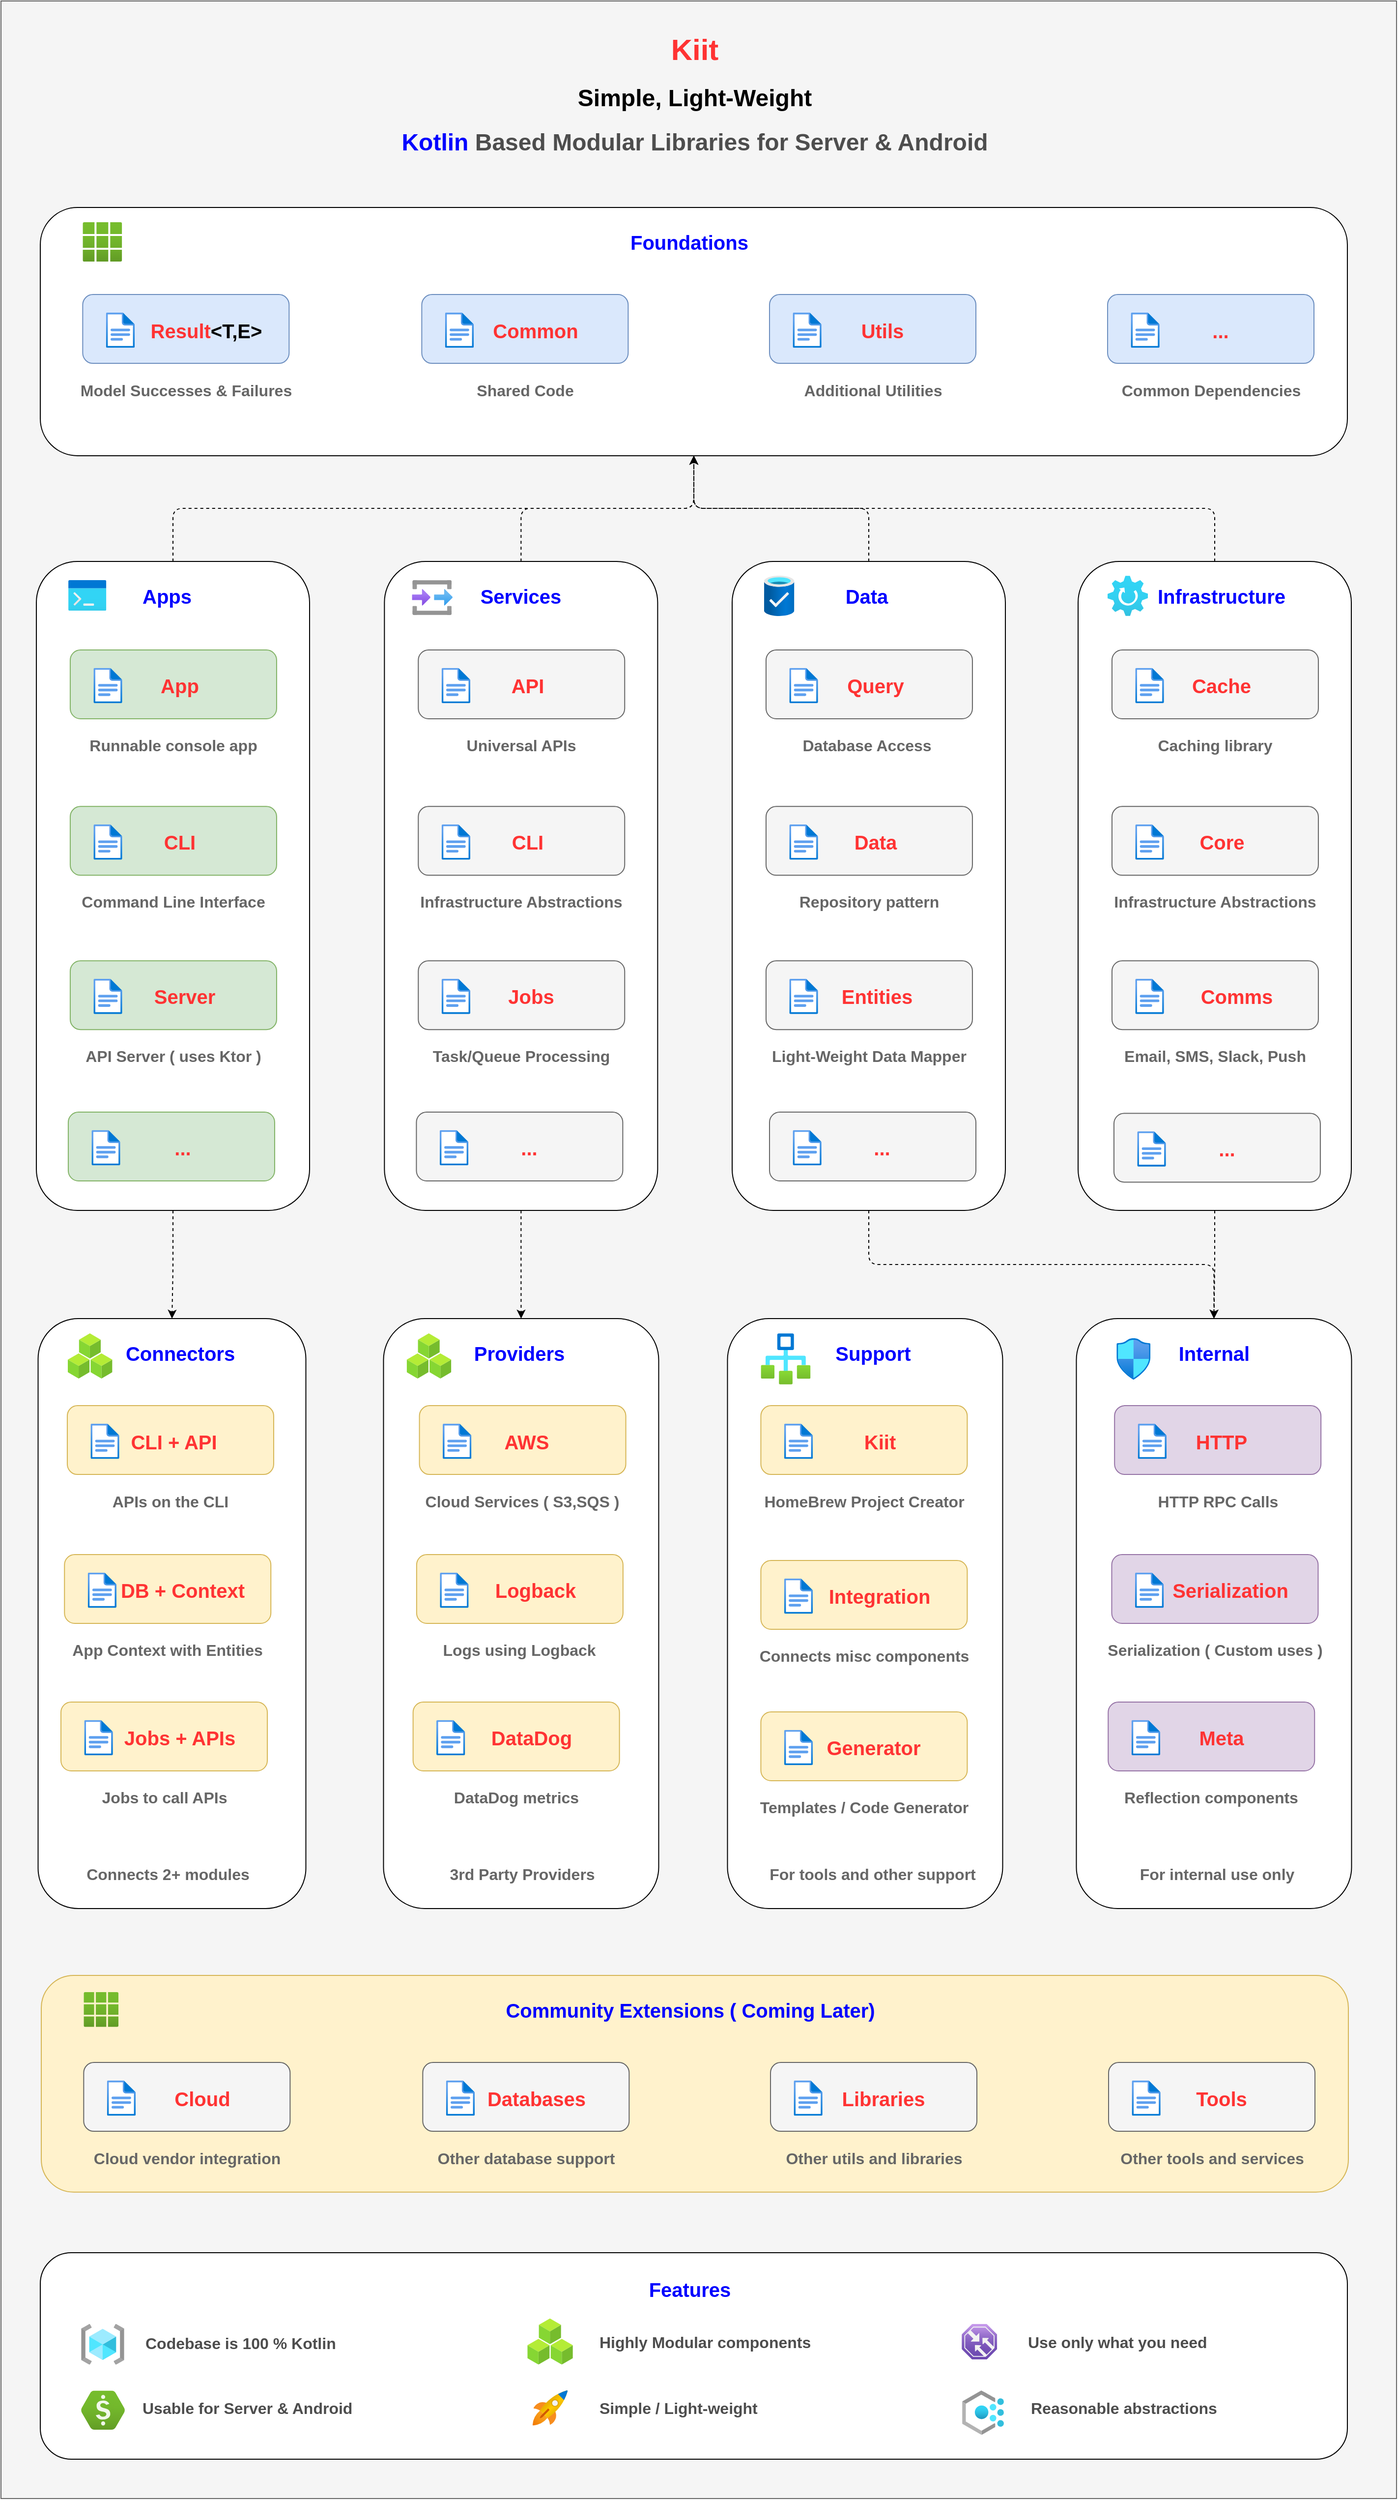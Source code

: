 <mxfile version="16.4.5" type="device"><diagram id="WI9T0HZ2pTsCkuznbFz-" name="Page-1"><mxGraphModel dx="2156" dy="1285" grid="1" gridSize="10" guides="1" tooltips="1" connect="1" arrows="1" fold="1" page="1" pageScale="1" pageWidth="583" pageHeight="413" math="0" shadow="0"><root><mxCell id="0"/><mxCell id="1" parent="0"/><mxCell id="dkpI0AUmnZosLw2rEWEU-10" value="" style="rounded=0;whiteSpace=wrap;html=1;fillColor=#f5f5f5;strokeColor=#666666;fontColor=#333333;" parent="1" vertex="1"><mxGeometry x="20" y="20" width="1420" height="2540" as="geometry"/></mxCell><mxCell id="HlOIRCmBT_TTQaV18blw-192" value="" style="rounded=1;whiteSpace=wrap;html=1;glass=0;strokeWidth=1;fontSize=14;align=left;" parent="1" vertex="1"><mxGeometry x="60" y="230" width="1330" height="252.46" as="geometry"/></mxCell><mxCell id="HlOIRCmBT_TTQaV18blw-216" value="" style="rounded=1;whiteSpace=wrap;html=1;glass=0;strokeColor=#6c8ebf;strokeWidth=1;fillColor=#dae8fc;fontSize=14;align=right;" parent="1" vertex="1"><mxGeometry x="103.17" y="318.56" width="210" height="70" as="geometry"/></mxCell><mxCell id="dkpI0AUmnZosLw2rEWEU-12" value="&lt;font&gt;&lt;span style=&quot;font-size: 14px&quot;&gt;&lt;font color=&quot;#ff3333&quot; style=&quot;font-weight: bold ; font-size: 30px&quot;&gt;Kiit&lt;/font&gt;&lt;font color=&quot;#3333ff&quot; style=&quot;font-weight: bold ; font-size: 14px&quot;&gt;&lt;br&gt;&lt;br&gt;&lt;/font&gt;&lt;font style=&quot;font-weight: bold ; font-size: 24px&quot;&gt;Simple, Light-Weight&lt;br&gt;&lt;/font&gt;&lt;br&gt;&lt;font style=&quot;font-size: 24px&quot;&gt;&lt;b&gt;&lt;font color=&quot;#0000ff&quot;&gt;Kotlin&lt;/font&gt;&lt;font color=&quot;#4d4d4d&quot;&gt; Based Modular&lt;/font&gt;&lt;font color=&quot;#4d4d4d&quot;&gt;&amp;nbsp;Libraries for Server &amp;amp; Android&lt;/font&gt;&lt;/b&gt;&lt;/font&gt;&lt;br&gt;&lt;/span&gt;&lt;/font&gt;" style="text;html=1;strokeColor=none;fillColor=none;align=center;verticalAlign=middle;whiteSpace=wrap;rounded=0;" parent="1" vertex="1"><mxGeometry x="82" y="50" width="1288" height="130" as="geometry"/></mxCell><mxCell id="HlOIRCmBT_TTQaV18blw-208" value="&lt;font&gt;&lt;b&gt;&lt;span style=&quot;font-size: 20px&quot;&gt;Foundations&lt;/span&gt;&lt;br&gt;&lt;/b&gt;&lt;/font&gt;" style="text;html=1;strokeColor=none;fillColor=none;align=center;verticalAlign=middle;whiteSpace=wrap;rounded=0;fontColor=#0000FF;" parent="1" vertex="1"><mxGeometry x="91.16" y="250" width="1258.84" height="30" as="geometry"/></mxCell><mxCell id="uuMANsUaI2Tj1Zlfy81S-68" value="" style="aspect=fixed;html=1;points=[];align=center;image;fontSize=12;image=img/lib/azure2/general/File.svg;" parent="1" vertex="1"><mxGeometry x="126.86" y="336.79" width="29.22" height="36" as="geometry"/></mxCell><mxCell id="uuMANsUaI2Tj1Zlfy81S-69" value="" style="rounded=1;whiteSpace=wrap;html=1;glass=0;strokeWidth=1;fontSize=14;align=left;" parent="1" vertex="1"><mxGeometry x="60" y="2310" width="1330" height="210" as="geometry"/></mxCell><mxCell id="uuMANsUaI2Tj1Zlfy81S-70" value="&lt;div&gt;&lt;b&gt;&lt;span style=&quot;font-size: 20px&quot;&gt;Features&lt;/span&gt;&lt;/b&gt;&lt;/div&gt;" style="text;html=1;strokeColor=none;fillColor=none;align=center;verticalAlign=middle;whiteSpace=wrap;rounded=0;fontColor=#0000FF;" parent="1" vertex="1"><mxGeometry x="95.58" y="2332.1" width="1250" height="30" as="geometry"/></mxCell><mxCell id="uuMANsUaI2Tj1Zlfy81S-71" value="&lt;font style=&quot;font-size: 16px&quot;&gt;&lt;b&gt;Codebase is 100 % Kotlin&lt;/b&gt;&lt;/font&gt;" style="text;html=1;strokeColor=none;fillColor=none;align=left;verticalAlign=middle;whiteSpace=wrap;rounded=0;fontColor=#4D4D4D;" parent="1" vertex="1"><mxGeometry x="165.01" y="2391.51" width="200.74" height="20" as="geometry"/></mxCell><mxCell id="uuMANsUaI2Tj1Zlfy81S-72" value="&lt;span style=&quot;font-size: 16px&quot;&gt;&lt;b&gt;Highly Modular components&lt;/b&gt;&lt;/span&gt;" style="text;html=1;strokeColor=none;fillColor=none;align=left;verticalAlign=middle;whiteSpace=wrap;rounded=0;fontColor=#4D4D4D;" parent="1" vertex="1"><mxGeometry x="626.67" y="2390.55" width="229.38" height="20" as="geometry"/></mxCell><mxCell id="uuMANsUaI2Tj1Zlfy81S-75" value="&lt;span style=&quot;font-size: 16px&quot;&gt;&lt;b&gt;Usable for Server &amp;amp; Android&amp;nbsp;&lt;/b&gt;&lt;/span&gt;" style="text;html=1;strokeColor=none;fillColor=none;align=left;verticalAlign=middle;whiteSpace=wrap;rounded=0;fontColor=#4D4D4D;" parent="1" vertex="1"><mxGeometry x="162.46" y="2458.43" width="243.29" height="20" as="geometry"/></mxCell><mxCell id="uuMANsUaI2Tj1Zlfy81S-76" value="" style="aspect=fixed;html=1;points=[];align=center;image;fontSize=12;image=img/lib/azure2/general/Quickstart_Center.svg;fillColor=#1A1A1A;" parent="1" vertex="1"><mxGeometry x="560.93" y="2450.02" width="35.67" height="35.67" as="geometry"/></mxCell><mxCell id="uuMANsUaI2Tj1Zlfy81S-78" value="&lt;span style=&quot;font-size: 16px&quot;&gt;&lt;b&gt;Simple / Light-weight&lt;/b&gt;&lt;/span&gt;" style="text;html=1;strokeColor=none;fillColor=none;align=left;verticalAlign=middle;whiteSpace=wrap;rounded=0;fontColor=#4D4D4D;" parent="1" vertex="1"><mxGeometry x="626.67" y="2458.43" width="229.38" height="20" as="geometry"/></mxCell><mxCell id="uuMANsUaI2Tj1Zlfy81S-84" value="" style="aspect=fixed;html=1;points=[];align=center;image;fontSize=12;image=img/lib/azure2/general/Resource_Groups.svg;" parent="1" vertex="1"><mxGeometry x="101.58" y="2382.55" width="43.83" height="41.25" as="geometry"/></mxCell><mxCell id="uuMANsUaI2Tj1Zlfy81S-91" value="&lt;span style=&quot;font-size: 16px&quot;&gt;&lt;b&gt;Model Successes &amp;amp; Failures&lt;/b&gt;&lt;/span&gt;" style="text;html=1;strokeColor=none;fillColor=none;align=center;verticalAlign=middle;whiteSpace=wrap;rounded=0;fontColor=#666666;" parent="1" vertex="1"><mxGeometry x="96.7" y="400.77" width="222.94" height="30" as="geometry"/></mxCell><mxCell id="3ByBoogsvYRsIwhcRWia-1" value="&lt;font size=&quot;1&quot;&gt;&lt;b style=&quot;font-size: 20px&quot;&gt;&lt;font color=&quot;#ff3333&quot;&gt;Result&lt;/font&gt;&amp;lt;T,E&amp;gt;&lt;/b&gt;&lt;/font&gt;" style="text;html=1;strokeColor=none;fillColor=none;align=center;verticalAlign=middle;whiteSpace=wrap;rounded=0;" parent="1" vertex="1"><mxGeometry x="158.63" y="339.79" width="140" height="30" as="geometry"/></mxCell><mxCell id="3ByBoogsvYRsIwhcRWia-3" value="" style="rounded=1;whiteSpace=wrap;html=1;glass=0;strokeColor=#6c8ebf;strokeWidth=1;fillColor=#dae8fc;fontSize=14;align=right;" parent="1" vertex="1"><mxGeometry x="448.17" y="318.56" width="210" height="70" as="geometry"/></mxCell><mxCell id="3ByBoogsvYRsIwhcRWia-4" value="" style="aspect=fixed;html=1;points=[];align=center;image;fontSize=12;image=img/lib/azure2/general/File.svg;" parent="1" vertex="1"><mxGeometry x="471.86" y="336.79" width="29.22" height="36" as="geometry"/></mxCell><mxCell id="3ByBoogsvYRsIwhcRWia-5" value="&lt;span style=&quot;font-size: 16px&quot;&gt;&lt;b&gt;Shared Code&lt;/b&gt;&lt;/span&gt;" style="text;html=1;strokeColor=none;fillColor=none;align=center;verticalAlign=middle;whiteSpace=wrap;rounded=0;fontColor=#666666;" parent="1" vertex="1"><mxGeometry x="441.7" y="400.77" width="222.94" height="30" as="geometry"/></mxCell><mxCell id="3ByBoogsvYRsIwhcRWia-6" value="&lt;font size=&quot;1&quot;&gt;&lt;b style=&quot;font-size: 20px&quot;&gt;&lt;font color=&quot;#ff3333&quot;&gt;Common&lt;/font&gt;&lt;/b&gt;&lt;/font&gt;" style="text;html=1;strokeColor=none;fillColor=none;align=center;verticalAlign=middle;whiteSpace=wrap;rounded=0;" parent="1" vertex="1"><mxGeometry x="493.76" y="339.79" width="140" height="30" as="geometry"/></mxCell><mxCell id="3ByBoogsvYRsIwhcRWia-7" value="" style="rounded=1;whiteSpace=wrap;html=1;glass=0;strokeColor=#6c8ebf;strokeWidth=1;fillColor=#dae8fc;fontSize=14;align=right;" parent="1" vertex="1"><mxGeometry x="1146" y="318.56" width="210" height="70" as="geometry"/></mxCell><mxCell id="3ByBoogsvYRsIwhcRWia-8" value="" style="aspect=fixed;html=1;points=[];align=center;image;fontSize=12;image=img/lib/azure2/general/File.svg;" parent="1" vertex="1"><mxGeometry x="1169.69" y="336.79" width="29.22" height="36" as="geometry"/></mxCell><mxCell id="3ByBoogsvYRsIwhcRWia-9" value="&lt;b style=&quot;font-size: 16px&quot;&gt;Common Dependencies&lt;/b&gt;" style="text;html=1;strokeColor=none;fillColor=none;align=center;verticalAlign=middle;whiteSpace=wrap;rounded=0;fontColor=#666666;" parent="1" vertex="1"><mxGeometry x="1139.53" y="400.77" width="222.94" height="30" as="geometry"/></mxCell><mxCell id="3ByBoogsvYRsIwhcRWia-10" value="&lt;font color=&quot;#ff3333&quot;&gt;&lt;span style=&quot;font-size: 20px&quot;&gt;&lt;b&gt;...&lt;/b&gt;&lt;/span&gt;&lt;/font&gt;" style="text;html=1;strokeColor=none;fillColor=none;align=center;verticalAlign=middle;whiteSpace=wrap;rounded=0;" parent="1" vertex="1"><mxGeometry x="1191.86" y="339.79" width="138.28" height="30" as="geometry"/></mxCell><mxCell id="3ByBoogsvYRsIwhcRWia-12" value="" style="rounded=1;whiteSpace=wrap;html=1;glass=0;strokeWidth=1;fontSize=14;align=left;" parent="1" vertex="1"><mxGeometry x="56" y="590" width="278" height="660" as="geometry"/></mxCell><mxCell id="3ByBoogsvYRsIwhcRWia-13" value="" style="rounded=1;whiteSpace=wrap;html=1;glass=0;strokeColor=#82b366;strokeWidth=1;fillColor=#d5e8d4;fontSize=14;align=right;" parent="1" vertex="1"><mxGeometry x="90.47" y="680" width="210" height="70" as="geometry"/></mxCell><mxCell id="3ByBoogsvYRsIwhcRWia-14" value="&lt;font&gt;&lt;b&gt;&lt;span style=&quot;font-size: 20px&quot;&gt;Apps&lt;/span&gt;&lt;br&gt;&lt;/b&gt;&lt;/font&gt;" style="text;html=1;strokeColor=none;fillColor=none;align=center;verticalAlign=middle;whiteSpace=wrap;rounded=0;fontColor=#0000FF;" parent="1" vertex="1"><mxGeometry x="84" y="610" width="210" height="30" as="geometry"/></mxCell><mxCell id="3ByBoogsvYRsIwhcRWia-15" value="" style="aspect=fixed;html=1;points=[];align=center;image;fontSize=12;image=img/lib/azure2/general/File.svg;" parent="1" vertex="1"><mxGeometry x="114.16" y="698.23" width="29.22" height="36" as="geometry"/></mxCell><mxCell id="3ByBoogsvYRsIwhcRWia-16" value="&lt;span style=&quot;font-size: 16px&quot;&gt;&lt;b&gt;Runnable console app&lt;/b&gt;&lt;/span&gt;" style="text;html=1;strokeColor=none;fillColor=none;align=center;verticalAlign=middle;whiteSpace=wrap;rounded=0;fontColor=#666666;" parent="1" vertex="1"><mxGeometry x="84" y="762.21" width="222.94" height="30" as="geometry"/></mxCell><mxCell id="3ByBoogsvYRsIwhcRWia-17" value="&lt;font color=&quot;#ff3333&quot;&gt;&lt;span style=&quot;font-size: 20px&quot;&gt;&lt;b&gt;App&lt;/b&gt;&lt;/span&gt;&lt;/font&gt;" style="text;html=1;strokeColor=none;fillColor=none;align=center;verticalAlign=middle;whiteSpace=wrap;rounded=0;" parent="1" vertex="1"><mxGeometry x="157.31" y="701.23" width="90" height="30" as="geometry"/></mxCell><mxCell id="3ByBoogsvYRsIwhcRWia-18" value="" style="rounded=1;whiteSpace=wrap;html=1;glass=0;strokeColor=#82b366;strokeWidth=1;fillColor=#d5e8d4;fontSize=14;align=right;" parent="1" vertex="1"><mxGeometry x="90.47" y="839.14" width="210" height="70" as="geometry"/></mxCell><mxCell id="3ByBoogsvYRsIwhcRWia-19" value="" style="aspect=fixed;html=1;points=[];align=center;image;fontSize=12;image=img/lib/azure2/general/File.svg;" parent="1" vertex="1"><mxGeometry x="114.16" y="857.37" width="29.22" height="36" as="geometry"/></mxCell><mxCell id="3ByBoogsvYRsIwhcRWia-20" value="&lt;span style=&quot;font-size: 16px&quot;&gt;&lt;b&gt;Command Line Interface&lt;/b&gt;&lt;/span&gt;" style="text;html=1;strokeColor=none;fillColor=none;align=center;verticalAlign=middle;whiteSpace=wrap;rounded=0;fontColor=#666666;" parent="1" vertex="1"><mxGeometry x="84" y="921.35" width="222.94" height="30" as="geometry"/></mxCell><mxCell id="3ByBoogsvYRsIwhcRWia-21" value="&lt;font size=&quot;1&quot;&gt;&lt;b style=&quot;font-size: 20px&quot;&gt;&lt;font color=&quot;#ff3333&quot;&gt;CLI&lt;/font&gt;&lt;/b&gt;&lt;/font&gt;" style="text;html=1;strokeColor=none;fillColor=none;align=center;verticalAlign=middle;whiteSpace=wrap;rounded=0;" parent="1" vertex="1"><mxGeometry x="157.31" y="860.37" width="90" height="30" as="geometry"/></mxCell><mxCell id="3ByBoogsvYRsIwhcRWia-22" value="" style="rounded=1;whiteSpace=wrap;html=1;glass=0;strokeColor=#82b366;strokeWidth=1;fillColor=#d5e8d4;fontSize=14;align=right;" parent="1" vertex="1"><mxGeometry x="90.47" y="996.11" width="210" height="70" as="geometry"/></mxCell><mxCell id="3ByBoogsvYRsIwhcRWia-23" value="" style="aspect=fixed;html=1;points=[];align=center;image;fontSize=12;image=img/lib/azure2/general/File.svg;" parent="1" vertex="1"><mxGeometry x="114.16" y="1014.34" width="29.22" height="36" as="geometry"/></mxCell><mxCell id="3ByBoogsvYRsIwhcRWia-24" value="&lt;span style=&quot;font-size: 16px&quot;&gt;&lt;b&gt;API Server ( uses Ktor )&lt;/b&gt;&lt;/span&gt;" style="text;html=1;strokeColor=none;fillColor=none;align=center;verticalAlign=middle;whiteSpace=wrap;rounded=0;fontColor=#666666;" parent="1" vertex="1"><mxGeometry x="84.0" y="1078.32" width="222.94" height="30" as="geometry"/></mxCell><mxCell id="3ByBoogsvYRsIwhcRWia-25" value="&lt;font color=&quot;#ff3333&quot;&gt;&lt;span style=&quot;font-size: 20px&quot;&gt;&lt;b&gt;Server&lt;/b&gt;&lt;/span&gt;&lt;/font&gt;" style="text;html=1;strokeColor=none;fillColor=none;align=center;verticalAlign=middle;whiteSpace=wrap;rounded=0;" parent="1" vertex="1"><mxGeometry x="157.31" y="1017.34" width="100" height="30" as="geometry"/></mxCell><mxCell id="3ByBoogsvYRsIwhcRWia-26" value="" style="rounded=1;whiteSpace=wrap;html=1;glass=0;strokeWidth=1;fontSize=14;align=left;" parent="1" vertex="1"><mxGeometry x="410.17" y="590" width="278" height="660" as="geometry"/></mxCell><mxCell id="3ByBoogsvYRsIwhcRWia-27" value="" style="rounded=1;whiteSpace=wrap;html=1;glass=0;strokeColor=#666666;strokeWidth=1;fillColor=#f5f5f5;fontSize=14;fontColor=#333333;align=right;" parent="1" vertex="1"><mxGeometry x="444.64" y="680" width="210" height="70" as="geometry"/></mxCell><mxCell id="3ByBoogsvYRsIwhcRWia-28" value="&lt;font&gt;&lt;b&gt;&lt;span style=&quot;font-size: 20px&quot;&gt;Services&lt;/span&gt;&lt;br&gt;&lt;/b&gt;&lt;/font&gt;" style="text;html=1;strokeColor=none;fillColor=none;align=center;verticalAlign=middle;whiteSpace=wrap;rounded=0;fontColor=#0000FF;" parent="1" vertex="1"><mxGeometry x="450" y="610" width="198.17" height="30" as="geometry"/></mxCell><mxCell id="3ByBoogsvYRsIwhcRWia-29" value="" style="aspect=fixed;html=1;points=[];align=center;image;fontSize=12;image=img/lib/azure2/general/File.svg;" parent="1" vertex="1"><mxGeometry x="468.33" y="698.23" width="29.22" height="36" as="geometry"/></mxCell><mxCell id="3ByBoogsvYRsIwhcRWia-30" value="&lt;span style=&quot;font-size: 16px&quot;&gt;&lt;b&gt;Universal APIs&lt;/b&gt;&lt;/span&gt;" style="text;html=1;strokeColor=none;fillColor=none;align=center;verticalAlign=middle;whiteSpace=wrap;rounded=0;fontColor=#666666;" parent="1" vertex="1"><mxGeometry x="438.17" y="762.21" width="222.94" height="30" as="geometry"/></mxCell><mxCell id="3ByBoogsvYRsIwhcRWia-31" value="&lt;font color=&quot;#ff3333&quot;&gt;&lt;span style=&quot;font-size: 20px&quot;&gt;&lt;b&gt;API&lt;/b&gt;&lt;/span&gt;&lt;/font&gt;" style="text;html=1;strokeColor=none;fillColor=none;align=center;verticalAlign=middle;whiteSpace=wrap;rounded=0;" parent="1" vertex="1"><mxGeometry x="511.48" y="701.23" width="90" height="30" as="geometry"/></mxCell><mxCell id="3ByBoogsvYRsIwhcRWia-32" value="" style="rounded=1;whiteSpace=wrap;html=1;glass=0;strokeColor=#666666;strokeWidth=1;fillColor=#f5f5f5;fontSize=14;fontColor=#333333;align=right;" parent="1" vertex="1"><mxGeometry x="444.64" y="839.14" width="210" height="70" as="geometry"/></mxCell><mxCell id="3ByBoogsvYRsIwhcRWia-33" value="" style="aspect=fixed;html=1;points=[];align=center;image;fontSize=12;image=img/lib/azure2/general/File.svg;" parent="1" vertex="1"><mxGeometry x="468.33" y="857.37" width="29.22" height="36" as="geometry"/></mxCell><mxCell id="3ByBoogsvYRsIwhcRWia-34" value="&lt;span style=&quot;font-size: 16px&quot;&gt;&lt;b&gt;Infrastructure Abstractions&lt;/b&gt;&lt;/span&gt;" style="text;html=1;strokeColor=none;fillColor=none;align=center;verticalAlign=middle;whiteSpace=wrap;rounded=0;fontColor=#666666;" parent="1" vertex="1"><mxGeometry x="438.17" y="921.35" width="222.94" height="30" as="geometry"/></mxCell><mxCell id="3ByBoogsvYRsIwhcRWia-35" value="&lt;font size=&quot;1&quot;&gt;&lt;b style=&quot;font-size: 20px&quot;&gt;&lt;font color=&quot;#ff3333&quot;&gt;CLI&lt;/font&gt;&lt;/b&gt;&lt;/font&gt;" style="text;html=1;strokeColor=none;fillColor=none;align=center;verticalAlign=middle;whiteSpace=wrap;rounded=0;" parent="1" vertex="1"><mxGeometry x="511.48" y="860.37" width="90" height="30" as="geometry"/></mxCell><mxCell id="3ByBoogsvYRsIwhcRWia-36" value="" style="rounded=1;whiteSpace=wrap;html=1;glass=0;strokeColor=#666666;strokeWidth=1;fillColor=#f5f5f5;fontSize=14;fontColor=#333333;align=right;" parent="1" vertex="1"><mxGeometry x="444.64" y="996.11" width="210" height="70" as="geometry"/></mxCell><mxCell id="3ByBoogsvYRsIwhcRWia-37" value="" style="aspect=fixed;html=1;points=[];align=center;image;fontSize=12;image=img/lib/azure2/general/File.svg;" parent="1" vertex="1"><mxGeometry x="468.33" y="1014.34" width="29.22" height="36" as="geometry"/></mxCell><mxCell id="3ByBoogsvYRsIwhcRWia-38" value="&lt;span style=&quot;font-size: 16px&quot;&gt;&lt;b&gt;Task/Queue Processing&lt;/b&gt;&lt;/span&gt;" style="text;html=1;strokeColor=none;fillColor=none;align=center;verticalAlign=middle;whiteSpace=wrap;rounded=0;fontColor=#666666;" parent="1" vertex="1"><mxGeometry x="438.17" y="1078.32" width="222.94" height="30" as="geometry"/></mxCell><mxCell id="3ByBoogsvYRsIwhcRWia-39" value="&lt;font color=&quot;#ff3333&quot;&gt;&lt;span style=&quot;font-size: 20px&quot;&gt;&lt;b&gt;Jobs&lt;/b&gt;&lt;/span&gt;&lt;/font&gt;" style="text;html=1;strokeColor=none;fillColor=none;align=center;verticalAlign=middle;whiteSpace=wrap;rounded=0;" parent="1" vertex="1"><mxGeometry x="508" y="1017.34" width="103.48" height="30" as="geometry"/></mxCell><mxCell id="3ByBoogsvYRsIwhcRWia-40" value="" style="rounded=1;whiteSpace=wrap;html=1;glass=0;strokeWidth=1;fontSize=14;align=left;" parent="1" vertex="1"><mxGeometry x="764" y="590" width="278" height="660" as="geometry"/></mxCell><mxCell id="3ByBoogsvYRsIwhcRWia-41" value="" style="rounded=1;whiteSpace=wrap;html=1;glass=0;strokeColor=#666666;strokeWidth=1;fillColor=#f5f5f5;fontSize=14;fontColor=#333333;align=right;" parent="1" vertex="1"><mxGeometry x="798.47" y="680" width="210" height="70" as="geometry"/></mxCell><mxCell id="3ByBoogsvYRsIwhcRWia-42" value="&lt;font&gt;&lt;b&gt;&lt;span style=&quot;font-size: 20px&quot;&gt;Data&lt;/span&gt;&lt;br&gt;&lt;/b&gt;&lt;/font&gt;" style="text;html=1;strokeColor=none;fillColor=none;align=center;verticalAlign=middle;whiteSpace=wrap;rounded=0;fontColor=#0000FF;" parent="1" vertex="1"><mxGeometry x="800" y="610" width="202" height="30" as="geometry"/></mxCell><mxCell id="3ByBoogsvYRsIwhcRWia-43" value="" style="aspect=fixed;html=1;points=[];align=center;image;fontSize=12;image=img/lib/azure2/general/File.svg;" parent="1" vertex="1"><mxGeometry x="822.16" y="698.23" width="29.22" height="36" as="geometry"/></mxCell><mxCell id="3ByBoogsvYRsIwhcRWia-44" value="&lt;span style=&quot;font-size: 16px&quot;&gt;&lt;b&gt;Database Access&amp;nbsp;&lt;/b&gt;&lt;/span&gt;" style="text;html=1;strokeColor=none;fillColor=none;align=center;verticalAlign=middle;whiteSpace=wrap;rounded=0;fontColor=#666666;" parent="1" vertex="1"><mxGeometry x="792" y="762.21" width="222.94" height="30" as="geometry"/></mxCell><mxCell id="3ByBoogsvYRsIwhcRWia-45" value="&lt;font color=&quot;#ff3333&quot;&gt;&lt;span style=&quot;font-size: 20px&quot;&gt;&lt;b&gt;Query&lt;/b&gt;&lt;/span&gt;&lt;/font&gt;" style="text;html=1;strokeColor=none;fillColor=none;align=center;verticalAlign=middle;whiteSpace=wrap;rounded=0;" parent="1" vertex="1"><mxGeometry x="865.31" y="701.23" width="90" height="30" as="geometry"/></mxCell><mxCell id="3ByBoogsvYRsIwhcRWia-46" value="" style="rounded=1;whiteSpace=wrap;html=1;glass=0;strokeColor=#666666;strokeWidth=1;fillColor=#f5f5f5;fontSize=14;fontColor=#333333;align=right;" parent="1" vertex="1"><mxGeometry x="798.47" y="839.14" width="210" height="70" as="geometry"/></mxCell><mxCell id="3ByBoogsvYRsIwhcRWia-47" value="" style="aspect=fixed;html=1;points=[];align=center;image;fontSize=12;image=img/lib/azure2/general/File.svg;" parent="1" vertex="1"><mxGeometry x="822.16" y="857.37" width="29.22" height="36" as="geometry"/></mxCell><mxCell id="3ByBoogsvYRsIwhcRWia-48" value="&lt;span style=&quot;font-size: 16px&quot;&gt;&lt;b&gt;Repository pattern&lt;/b&gt;&lt;/span&gt;" style="text;html=1;strokeColor=none;fillColor=none;align=center;verticalAlign=middle;whiteSpace=wrap;rounded=0;fontColor=#666666;" parent="1" vertex="1"><mxGeometry x="792" y="921.35" width="222.94" height="30" as="geometry"/></mxCell><mxCell id="3ByBoogsvYRsIwhcRWia-49" value="&lt;font size=&quot;1&quot;&gt;&lt;b style=&quot;font-size: 20px&quot;&gt;&lt;font color=&quot;#ff3333&quot;&gt;Data&lt;/font&gt;&lt;/b&gt;&lt;/font&gt;" style="text;html=1;strokeColor=none;fillColor=none;align=center;verticalAlign=middle;whiteSpace=wrap;rounded=0;" parent="1" vertex="1"><mxGeometry x="865.31" y="860.37" width="90" height="30" as="geometry"/></mxCell><mxCell id="3ByBoogsvYRsIwhcRWia-50" value="" style="rounded=1;whiteSpace=wrap;html=1;glass=0;strokeColor=#666666;strokeWidth=1;fillColor=#f5f5f5;fontSize=14;fontColor=#333333;align=right;" parent="1" vertex="1"><mxGeometry x="798.47" y="996.11" width="210" height="70" as="geometry"/></mxCell><mxCell id="3ByBoogsvYRsIwhcRWia-51" value="" style="aspect=fixed;html=1;points=[];align=center;image;fontSize=12;image=img/lib/azure2/general/File.svg;" parent="1" vertex="1"><mxGeometry x="822.16" y="1014.34" width="29.22" height="36" as="geometry"/></mxCell><mxCell id="3ByBoogsvYRsIwhcRWia-52" value="&lt;span style=&quot;font-size: 16px&quot;&gt;&lt;b&gt;Light-Weight Data Mapper&lt;/b&gt;&lt;/span&gt;" style="text;html=1;strokeColor=none;fillColor=none;align=center;verticalAlign=middle;whiteSpace=wrap;rounded=0;fontColor=#666666;" parent="1" vertex="1"><mxGeometry x="792" y="1078.32" width="222.94" height="30" as="geometry"/></mxCell><mxCell id="3ByBoogsvYRsIwhcRWia-53" value="&lt;font color=&quot;#ff3333&quot;&gt;&lt;span style=&quot;font-size: 20px&quot;&gt;&lt;b&gt;Entities&lt;/b&gt;&lt;/span&gt;&lt;/font&gt;" style="text;html=1;strokeColor=none;fillColor=none;align=center;verticalAlign=middle;whiteSpace=wrap;rounded=0;" parent="1" vertex="1"><mxGeometry x="858" y="1017.34" width="107.31" height="30" as="geometry"/></mxCell><mxCell id="3ByBoogsvYRsIwhcRWia-54" value="" style="rounded=1;whiteSpace=wrap;html=1;glass=0;strokeWidth=1;fontSize=14;align=left;" parent="1" vertex="1"><mxGeometry x="1116" y="590" width="278" height="660" as="geometry"/></mxCell><mxCell id="3ByBoogsvYRsIwhcRWia-55" value="" style="rounded=1;whiteSpace=wrap;html=1;glass=0;strokeColor=#666666;strokeWidth=1;fillColor=#f5f5f5;fontSize=14;align=right;fontColor=#333333;" parent="1" vertex="1"><mxGeometry x="1150.47" y="680" width="210" height="70" as="geometry"/></mxCell><mxCell id="3ByBoogsvYRsIwhcRWia-56" value="&lt;font&gt;&lt;b&gt;&lt;span style=&quot;font-size: 20px&quot;&gt;Infrastructure&lt;/span&gt;&lt;br&gt;&lt;/b&gt;&lt;/font&gt;" style="text;html=1;strokeColor=none;fillColor=none;align=center;verticalAlign=middle;whiteSpace=wrap;rounded=0;fontColor=#0000FF;" parent="1" vertex="1"><mxGeometry x="1170" y="610" width="184" height="30" as="geometry"/></mxCell><mxCell id="3ByBoogsvYRsIwhcRWia-57" value="" style="aspect=fixed;html=1;points=[];align=center;image;fontSize=12;image=img/lib/azure2/general/File.svg;" parent="1" vertex="1"><mxGeometry x="1174.16" y="698.23" width="29.22" height="36" as="geometry"/></mxCell><mxCell id="3ByBoogsvYRsIwhcRWia-58" value="&lt;span style=&quot;font-size: 16px&quot;&gt;&lt;b&gt;Caching library&lt;/b&gt;&lt;/span&gt;" style="text;html=1;strokeColor=none;fillColor=none;align=center;verticalAlign=middle;whiteSpace=wrap;rounded=0;fontColor=#666666;" parent="1" vertex="1"><mxGeometry x="1144" y="762.21" width="222.94" height="30" as="geometry"/></mxCell><mxCell id="3ByBoogsvYRsIwhcRWia-59" value="&lt;font color=&quot;#ff3333&quot;&gt;&lt;span style=&quot;font-size: 20px&quot;&gt;&lt;b&gt;Cache&lt;/b&gt;&lt;/span&gt;&lt;/font&gt;" style="text;html=1;strokeColor=none;fillColor=none;align=center;verticalAlign=middle;whiteSpace=wrap;rounded=0;" parent="1" vertex="1"><mxGeometry x="1217.31" y="701.23" width="90" height="30" as="geometry"/></mxCell><mxCell id="3ByBoogsvYRsIwhcRWia-60" value="" style="rounded=1;whiteSpace=wrap;html=1;glass=0;strokeColor=#666666;strokeWidth=1;fillColor=#f5f5f5;fontSize=14;align=right;fontColor=#333333;" parent="1" vertex="1"><mxGeometry x="1150.47" y="839.14" width="210" height="70" as="geometry"/></mxCell><mxCell id="3ByBoogsvYRsIwhcRWia-61" value="" style="aspect=fixed;html=1;points=[];align=center;image;fontSize=12;image=img/lib/azure2/general/File.svg;" parent="1" vertex="1"><mxGeometry x="1174.16" y="857.37" width="29.22" height="36" as="geometry"/></mxCell><mxCell id="3ByBoogsvYRsIwhcRWia-62" value="&lt;span style=&quot;font-size: 16px&quot;&gt;&lt;b&gt;Infrastructure Abstractions&lt;/b&gt;&lt;/span&gt;" style="text;html=1;strokeColor=none;fillColor=none;align=center;verticalAlign=middle;whiteSpace=wrap;rounded=0;fontColor=#666666;" parent="1" vertex="1"><mxGeometry x="1144" y="921.35" width="222.94" height="30" as="geometry"/></mxCell><mxCell id="3ByBoogsvYRsIwhcRWia-63" value="&lt;font size=&quot;1&quot;&gt;&lt;b style=&quot;font-size: 20px&quot;&gt;&lt;font color=&quot;#ff3333&quot;&gt;Core&lt;/font&gt;&lt;/b&gt;&lt;/font&gt;" style="text;html=1;strokeColor=none;fillColor=none;align=center;verticalAlign=middle;whiteSpace=wrap;rounded=0;" parent="1" vertex="1"><mxGeometry x="1217.31" y="860.37" width="90.69" height="30" as="geometry"/></mxCell><mxCell id="3ByBoogsvYRsIwhcRWia-64" value="" style="rounded=1;whiteSpace=wrap;html=1;glass=0;strokeColor=#666666;strokeWidth=1;fillColor=#f5f5f5;fontSize=14;align=right;fontColor=#333333;" parent="1" vertex="1"><mxGeometry x="1150.47" y="996.11" width="210" height="70" as="geometry"/></mxCell><mxCell id="3ByBoogsvYRsIwhcRWia-65" value="" style="aspect=fixed;html=1;points=[];align=center;image;fontSize=12;image=img/lib/azure2/general/File.svg;" parent="1" vertex="1"><mxGeometry x="1174.16" y="1014.34" width="29.22" height="36" as="geometry"/></mxCell><mxCell id="3ByBoogsvYRsIwhcRWia-66" value="&lt;span style=&quot;font-size: 16px&quot;&gt;&lt;b&gt;Email, SMS, Slack, Push&lt;/b&gt;&lt;/span&gt;" style="text;html=1;strokeColor=none;fillColor=none;align=center;verticalAlign=middle;whiteSpace=wrap;rounded=0;fontColor=#666666;" parent="1" vertex="1"><mxGeometry x="1144" y="1078.32" width="222.94" height="30" as="geometry"/></mxCell><mxCell id="3ByBoogsvYRsIwhcRWia-67" value="&lt;font color=&quot;#ff3333&quot;&gt;&lt;span style=&quot;font-size: 20px&quot;&gt;&lt;b&gt;Comms&lt;/b&gt;&lt;/span&gt;&lt;/font&gt;" style="text;html=1;strokeColor=none;fillColor=none;align=center;verticalAlign=middle;whiteSpace=wrap;rounded=0;" parent="1" vertex="1"><mxGeometry x="1217.31" y="1017.34" width="120.69" height="30" as="geometry"/></mxCell><mxCell id="3ByBoogsvYRsIwhcRWia-68" value="" style="rounded=1;whiteSpace=wrap;html=1;glass=0;strokeColor=#6c8ebf;strokeWidth=1;fillColor=#dae8fc;fontSize=14;align=right;" parent="1" vertex="1"><mxGeometry x="802" y="318.56" width="210" height="70" as="geometry"/></mxCell><mxCell id="3ByBoogsvYRsIwhcRWia-69" value="" style="aspect=fixed;html=1;points=[];align=center;image;fontSize=12;image=img/lib/azure2/general/File.svg;" parent="1" vertex="1"><mxGeometry x="825.69" y="336.79" width="29.22" height="36" as="geometry"/></mxCell><mxCell id="3ByBoogsvYRsIwhcRWia-70" value="&lt;span style=&quot;font-size: 16px&quot;&gt;&lt;b&gt;Additional Utilities&lt;/b&gt;&lt;/span&gt;" style="text;html=1;strokeColor=none;fillColor=none;align=center;verticalAlign=middle;whiteSpace=wrap;rounded=0;fontColor=#666666;" parent="1" vertex="1"><mxGeometry x="795.53" y="400.77" width="222.94" height="30" as="geometry"/></mxCell><mxCell id="3ByBoogsvYRsIwhcRWia-71" value="&lt;font color=&quot;#ff3333&quot;&gt;&lt;span style=&quot;font-size: 20px&quot;&gt;&lt;b&gt;Utils&lt;/b&gt;&lt;/span&gt;&lt;/font&gt;" style="text;html=1;strokeColor=none;fillColor=none;align=center;verticalAlign=middle;whiteSpace=wrap;rounded=0;" parent="1" vertex="1"><mxGeometry x="847.86" y="339.79" width="138.28" height="30" as="geometry"/></mxCell><mxCell id="3ByBoogsvYRsIwhcRWia-72" value="" style="rounded=1;whiteSpace=wrap;html=1;glass=0;strokeWidth=1;fontSize=14;align=left;" parent="1" vertex="1"><mxGeometry x="1114.24" y="1360" width="280" height="600" as="geometry"/></mxCell><mxCell id="3ByBoogsvYRsIwhcRWia-73" value="" style="rounded=1;whiteSpace=wrap;html=1;glass=0;strokeColor=#9673a6;strokeWidth=1;fillColor=#e1d5e7;fontSize=14;align=right;" parent="1" vertex="1"><mxGeometry x="1153.09" y="1448.56" width="210" height="70" as="geometry"/></mxCell><mxCell id="3ByBoogsvYRsIwhcRWia-74" value="&lt;font&gt;&lt;b&gt;&lt;span style=&quot;font-size: 20px&quot;&gt;Internal&lt;/span&gt;&lt;br&gt;&lt;/b&gt;&lt;/font&gt;" style="text;html=1;strokeColor=none;fillColor=none;align=center;verticalAlign=middle;whiteSpace=wrap;rounded=0;fontColor=#0000FF;" parent="1" vertex="1"><mxGeometry x="1150.29" y="1380" width="209.21" height="30" as="geometry"/></mxCell><mxCell id="3ByBoogsvYRsIwhcRWia-75" value="" style="aspect=fixed;html=1;points=[];align=center;image;fontSize=12;image=img/lib/azure2/general/File.svg;" parent="1" vertex="1"><mxGeometry x="1176.78" y="1466.79" width="29.22" height="36" as="geometry"/></mxCell><mxCell id="3ByBoogsvYRsIwhcRWia-76" value="&lt;span style=&quot;font-size: 16px&quot;&gt;&lt;b&gt;HTTP RPC Calls&lt;/b&gt;&lt;/span&gt;" style="text;html=1;strokeColor=none;fillColor=none;align=center;verticalAlign=middle;whiteSpace=wrap;rounded=0;fontColor=#666666;" parent="1" vertex="1"><mxGeometry x="1146.62" y="1530.77" width="222.94" height="30" as="geometry"/></mxCell><mxCell id="3ByBoogsvYRsIwhcRWia-77" value="&lt;font color=&quot;#ff3333&quot;&gt;&lt;span style=&quot;font-size: 20px&quot;&gt;&lt;b&gt;HTTP&lt;/b&gt;&lt;/span&gt;&lt;/font&gt;" style="text;html=1;strokeColor=none;fillColor=none;align=center;verticalAlign=middle;whiteSpace=wrap;rounded=0;" parent="1" vertex="1"><mxGeometry x="1208.55" y="1469.79" width="105.69" height="30" as="geometry"/></mxCell><mxCell id="3ByBoogsvYRsIwhcRWia-78" value="" style="rounded=1;whiteSpace=wrap;html=1;glass=0;strokeColor=#9673a6;strokeWidth=1;fillColor=#e1d5e7;fontSize=14;align=right;" parent="1" vertex="1"><mxGeometry x="1146.62" y="1750" width="210" height="70" as="geometry"/></mxCell><mxCell id="3ByBoogsvYRsIwhcRWia-79" value="" style="aspect=fixed;html=1;points=[];align=center;image;fontSize=12;image=img/lib/azure2/general/File.svg;" parent="1" vertex="1"><mxGeometry x="1170.31" y="1768.23" width="29.22" height="36" as="geometry"/></mxCell><mxCell id="3ByBoogsvYRsIwhcRWia-80" value="&lt;span style=&quot;font-size: 16px&quot;&gt;&lt;b&gt;Reflection components&lt;/b&gt;&lt;/span&gt;" style="text;html=1;strokeColor=none;fillColor=none;align=center;verticalAlign=middle;whiteSpace=wrap;rounded=0;fontColor=#666666;" parent="1" vertex="1"><mxGeometry x="1140.15" y="1832.21" width="222.94" height="30" as="geometry"/></mxCell><mxCell id="3ByBoogsvYRsIwhcRWia-81" value="&lt;font size=&quot;1&quot;&gt;&lt;b style=&quot;font-size: 20px&quot;&gt;&lt;font color=&quot;#ff3333&quot;&gt;Meta&lt;/font&gt;&lt;/b&gt;&lt;/font&gt;" style="text;html=1;strokeColor=none;fillColor=none;align=center;verticalAlign=middle;whiteSpace=wrap;rounded=0;" parent="1" vertex="1"><mxGeometry x="1192.21" y="1771.23" width="140" height="30" as="geometry"/></mxCell><mxCell id="3ByBoogsvYRsIwhcRWia-86" value="" style="rounded=1;whiteSpace=wrap;html=1;glass=0;strokeColor=#9673a6;strokeWidth=1;fillColor=#e1d5e7;fontSize=14;align=right;" parent="1" vertex="1"><mxGeometry x="1150.23" y="1600" width="210" height="70" as="geometry"/></mxCell><mxCell id="3ByBoogsvYRsIwhcRWia-87" value="" style="aspect=fixed;html=1;points=[];align=center;image;fontSize=12;image=img/lib/azure2/general/File.svg;" parent="1" vertex="1"><mxGeometry x="1173.92" y="1618.23" width="29.22" height="36" as="geometry"/></mxCell><mxCell id="3ByBoogsvYRsIwhcRWia-88" value="&lt;span style=&quot;font-size: 16px&quot;&gt;&lt;b&gt;Serialization ( Custom uses )&lt;/b&gt;&lt;/span&gt;" style="text;html=1;strokeColor=none;fillColor=none;align=center;verticalAlign=middle;whiteSpace=wrap;rounded=0;fontColor=#666666;" parent="1" vertex="1"><mxGeometry x="1143.76" y="1682.21" width="222.94" height="30" as="geometry"/></mxCell><mxCell id="3ByBoogsvYRsIwhcRWia-89" value="&lt;font color=&quot;#ff3333&quot;&gt;&lt;span style=&quot;font-size: 20px&quot;&gt;&lt;b&gt;Serialization&lt;/b&gt;&lt;/span&gt;&lt;/font&gt;" style="text;html=1;strokeColor=none;fillColor=none;align=center;verticalAlign=middle;whiteSpace=wrap;rounded=0;" parent="1" vertex="1"><mxGeometry x="1196.09" y="1621.23" width="149.67" height="30" as="geometry"/></mxCell><mxCell id="3ByBoogsvYRsIwhcRWia-90" value="" style="rounded=1;whiteSpace=wrap;html=1;glass=0;strokeWidth=1;fontSize=14;align=left;" parent="1" vertex="1"><mxGeometry x="759.24" y="1360" width="280" height="600" as="geometry"/></mxCell><mxCell id="3ByBoogsvYRsIwhcRWia-91" value="" style="rounded=1;whiteSpace=wrap;html=1;glass=0;strokeColor=#d6b656;strokeWidth=1;fillColor=#fff2cc;fontSize=14;align=right;" parent="1" vertex="1"><mxGeometry x="793.2" y="1448.56" width="210" height="70" as="geometry"/></mxCell><mxCell id="3ByBoogsvYRsIwhcRWia-92" value="&lt;font&gt;&lt;b&gt;&lt;span style=&quot;font-size: 20px&quot;&gt;Support&lt;/span&gt;&lt;br&gt;&lt;/b&gt;&lt;/font&gt;" style="text;html=1;strokeColor=none;fillColor=none;align=center;verticalAlign=middle;whiteSpace=wrap;rounded=0;fontColor=#0000FF;" parent="1" vertex="1"><mxGeometry x="815.39" y="1380" width="184.8" height="30" as="geometry"/></mxCell><mxCell id="3ByBoogsvYRsIwhcRWia-93" value="" style="aspect=fixed;html=1;points=[];align=center;image;fontSize=12;image=img/lib/azure2/general/File.svg;" parent="1" vertex="1"><mxGeometry x="816.89" y="1466.79" width="29.22" height="36" as="geometry"/></mxCell><mxCell id="3ByBoogsvYRsIwhcRWia-94" value="&lt;span style=&quot;font-size: 16px&quot;&gt;&lt;b&gt;HomeBrew Project Creator&lt;/b&gt;&lt;/span&gt;" style="text;html=1;strokeColor=none;fillColor=none;align=center;verticalAlign=middle;whiteSpace=wrap;rounded=0;fontColor=#666666;" parent="1" vertex="1"><mxGeometry x="786.73" y="1530.77" width="222.94" height="30" as="geometry"/></mxCell><mxCell id="3ByBoogsvYRsIwhcRWia-95" value="&lt;font color=&quot;#ff3333&quot;&gt;&lt;span style=&quot;font-size: 20px&quot;&gt;&lt;b&gt;Kiit&lt;/b&gt;&lt;/span&gt;&lt;/font&gt;" style="text;html=1;strokeColor=none;fillColor=none;align=center;verticalAlign=middle;whiteSpace=wrap;rounded=0;" parent="1" vertex="1"><mxGeometry x="848.66" y="1469.79" width="130.58" height="30" as="geometry"/></mxCell><mxCell id="3ByBoogsvYRsIwhcRWia-100" value="" style="rounded=1;whiteSpace=wrap;html=1;glass=0;strokeColor=#d6b656;strokeWidth=1;fillColor=#fff2cc;fontSize=14;align=right;" parent="1" vertex="1"><mxGeometry x="793.2" y="1760" width="210" height="70" as="geometry"/></mxCell><mxCell id="3ByBoogsvYRsIwhcRWia-101" value="" style="aspect=fixed;html=1;points=[];align=center;image;fontSize=12;image=img/lib/azure2/general/File.svg;" parent="1" vertex="1"><mxGeometry x="816.89" y="1778.23" width="29.22" height="36" as="geometry"/></mxCell><mxCell id="3ByBoogsvYRsIwhcRWia-102" value="&lt;span style=&quot;font-size: 16px&quot;&gt;&lt;b&gt;Templates / Code Generator&lt;/b&gt;&lt;/span&gt;" style="text;html=1;strokeColor=none;fillColor=none;align=center;verticalAlign=middle;whiteSpace=wrap;rounded=0;fontColor=#666666;" parent="1" vertex="1"><mxGeometry x="786.73" y="1842.21" width="222.94" height="30" as="geometry"/></mxCell><mxCell id="3ByBoogsvYRsIwhcRWia-103" value="&lt;font color=&quot;#ff3333&quot;&gt;&lt;span style=&quot;font-size: 20px&quot;&gt;&lt;b&gt;Generator&lt;/b&gt;&lt;/span&gt;&lt;/font&gt;" style="text;html=1;strokeColor=none;fillColor=none;align=center;verticalAlign=middle;whiteSpace=wrap;rounded=0;" parent="1" vertex="1"><mxGeometry x="839.06" y="1781.23" width="138.28" height="30" as="geometry"/></mxCell><mxCell id="3ByBoogsvYRsIwhcRWia-104" value="" style="rounded=1;whiteSpace=wrap;html=1;glass=0;strokeColor=#d6b656;strokeWidth=1;fillColor=#fff2cc;fontSize=14;align=right;" parent="1" vertex="1"><mxGeometry x="793.2" y="1606" width="210" height="70" as="geometry"/></mxCell><mxCell id="3ByBoogsvYRsIwhcRWia-105" value="" style="aspect=fixed;html=1;points=[];align=center;image;fontSize=12;image=img/lib/azure2/general/File.svg;" parent="1" vertex="1"><mxGeometry x="816.89" y="1624.23" width="29.22" height="36" as="geometry"/></mxCell><mxCell id="3ByBoogsvYRsIwhcRWia-106" value="&lt;span style=&quot;font-size: 16px&quot;&gt;&lt;b&gt;Connects misc components&lt;/b&gt;&lt;/span&gt;" style="text;html=1;strokeColor=none;fillColor=none;align=center;verticalAlign=middle;whiteSpace=wrap;rounded=0;fontColor=#666666;" parent="1" vertex="1"><mxGeometry x="786.73" y="1688.21" width="222.94" height="30" as="geometry"/></mxCell><mxCell id="3ByBoogsvYRsIwhcRWia-107" value="&lt;font color=&quot;#ff3333&quot;&gt;&lt;span style=&quot;font-size: 20px&quot;&gt;&lt;b&gt;Integration&lt;/b&gt;&lt;/span&gt;&lt;/font&gt;" style="text;html=1;strokeColor=none;fillColor=none;align=center;verticalAlign=middle;whiteSpace=wrap;rounded=0;" parent="1" vertex="1"><mxGeometry x="839.06" y="1627.23" width="149.67" height="30" as="geometry"/></mxCell><mxCell id="3ByBoogsvYRsIwhcRWia-110" value="" style="edgeStyle=elbowEdgeStyle;elbow=vertical;endArrow=classic;html=1;dashed=1;exitX=0.5;exitY=1;exitDx=0;exitDy=0;entryX=0.5;entryY=0;entryDx=0;entryDy=0;" parent="1" source="3ByBoogsvYRsIwhcRWia-12" target="3ByBoogsvYRsIwhcRWia-153" edge="1"><mxGeometry width="50" height="50" relative="1" as="geometry"><mxPoint x="-140" y="1270" as="sourcePoint"/><mxPoint x="-90" y="1220" as="targetPoint"/><Array as="points"><mxPoint x="190" y="1310"/></Array></mxGeometry></mxCell><mxCell id="3ByBoogsvYRsIwhcRWia-115" value="" style="edgeStyle=elbowEdgeStyle;elbow=vertical;endArrow=classic;html=1;dashed=1;exitX=0.5;exitY=1;exitDx=0;exitDy=0;entryX=0.5;entryY=0;entryDx=0;entryDy=0;" parent="1" source="3ByBoogsvYRsIwhcRWia-54" target="3ByBoogsvYRsIwhcRWia-72" edge="1"><mxGeometry width="50" height="50" relative="1" as="geometry"><mxPoint x="207.47" y="1107.9" as="sourcePoint"/><mxPoint x="381.875" y="1249" as="targetPoint"/></mxGeometry></mxCell><mxCell id="3ByBoogsvYRsIwhcRWia-116" value="" style="edgeStyle=elbowEdgeStyle;elbow=vertical;endArrow=classic;html=1;dashed=1;exitX=0.5;exitY=0;exitDx=0;exitDy=0;entryX=0.5;entryY=1;entryDx=0;entryDy=0;" parent="1" source="3ByBoogsvYRsIwhcRWia-26" target="HlOIRCmBT_TTQaV18blw-192" edge="1"><mxGeometry width="50" height="50" relative="1" as="geometry"><mxPoint x="-300" y="990" as="sourcePoint"/><mxPoint x="-250" y="940" as="targetPoint"/></mxGeometry></mxCell><mxCell id="3ByBoogsvYRsIwhcRWia-117" value="" style="edgeStyle=elbowEdgeStyle;elbow=vertical;endArrow=classic;html=1;dashed=1;exitX=0.5;exitY=0;exitDx=0;exitDy=0;entryX=0.5;entryY=1;entryDx=0;entryDy=0;" parent="1" source="3ByBoogsvYRsIwhcRWia-54" target="HlOIRCmBT_TTQaV18blw-192" edge="1"><mxGeometry width="50" height="50" relative="1" as="geometry"><mxPoint x="561.64" y="568.33" as="sourcePoint"/><mxPoint x="735" y="492.46" as="targetPoint"/></mxGeometry></mxCell><mxCell id="3ByBoogsvYRsIwhcRWia-118" value="" style="edgeStyle=elbowEdgeStyle;elbow=vertical;endArrow=classic;html=1;dashed=1;exitX=0.5;exitY=0;exitDx=0;exitDy=0;entryX=0.5;entryY=1;entryDx=0;entryDy=0;" parent="1" source="3ByBoogsvYRsIwhcRWia-12" target="HlOIRCmBT_TTQaV18blw-192" edge="1"><mxGeometry width="50" height="50" relative="1" as="geometry"><mxPoint x="1267.47" y="568.33" as="sourcePoint"/><mxPoint x="735" y="492.46" as="targetPoint"/></mxGeometry></mxCell><mxCell id="3ByBoogsvYRsIwhcRWia-119" value="" style="edgeStyle=elbowEdgeStyle;elbow=vertical;endArrow=classic;html=1;dashed=1;exitX=0.5;exitY=0;exitDx=0;exitDy=0;entryX=0.5;entryY=1;entryDx=0;entryDy=0;" parent="1" source="3ByBoogsvYRsIwhcRWia-40" target="HlOIRCmBT_TTQaV18blw-192" edge="1"><mxGeometry width="50" height="50" relative="1" as="geometry"><mxPoint x="1267.47" y="568.33" as="sourcePoint"/><mxPoint x="735" y="492.46" as="targetPoint"/></mxGeometry></mxCell><mxCell id="3ByBoogsvYRsIwhcRWia-120" value="" style="edgeStyle=elbowEdgeStyle;elbow=vertical;endArrow=classic;html=1;dashed=1;exitX=0.5;exitY=1;exitDx=0;exitDy=0;entryX=0.5;entryY=0;entryDx=0;entryDy=0;" parent="1" source="3ByBoogsvYRsIwhcRWia-40" target="3ByBoogsvYRsIwhcRWia-72" edge="1"><mxGeometry width="50" height="50" relative="1" as="geometry"><mxPoint x="1265" y="1139.57" as="sourcePoint"/><mxPoint x="1107.42" y="1249" as="targetPoint"/></mxGeometry></mxCell><mxCell id="3ByBoogsvYRsIwhcRWia-121" value="" style="edgeStyle=elbowEdgeStyle;elbow=vertical;endArrow=classic;html=1;dashed=1;exitX=0.5;exitY=1;exitDx=0;exitDy=0;entryX=0.5;entryY=0;entryDx=0;entryDy=0;" parent="1" source="3ByBoogsvYRsIwhcRWia-26" target="3ByBoogsvYRsIwhcRWia-170" edge="1"><mxGeometry width="50" height="50" relative="1" as="geometry"><mxPoint x="1265" y="1139.57" as="sourcePoint"/><mxPoint x="1107.42" y="1249" as="targetPoint"/></mxGeometry></mxCell><mxCell id="3ByBoogsvYRsIwhcRWia-122" value="&lt;span style=&quot;font-size: 16px&quot;&gt;&lt;b&gt;For internal use only&lt;/b&gt;&lt;/span&gt;" style="text;html=1;strokeColor=none;fillColor=none;align=center;verticalAlign=middle;whiteSpace=wrap;rounded=0;fontColor=#666666;" parent="1" vertex="1"><mxGeometry x="1153.09" y="1910" width="209.21" height="30" as="geometry"/></mxCell><mxCell id="3ByBoogsvYRsIwhcRWia-123" value="&lt;span style=&quot;font-size: 16px&quot;&gt;&lt;b&gt;For tools and other support&lt;/b&gt;&lt;/span&gt;" style="text;html=1;strokeColor=none;fillColor=none;align=center;verticalAlign=middle;whiteSpace=wrap;rounded=0;fontColor=#666666;" parent="1" vertex="1"><mxGeometry x="777.64" y="1910" width="257.75" height="30" as="geometry"/></mxCell><mxCell id="3ByBoogsvYRsIwhcRWia-124" value="&lt;span style=&quot;font-size: 16px&quot;&gt;&lt;b&gt;Use only what you need&lt;/b&gt;&lt;/span&gt;" style="text;html=1;strokeColor=none;fillColor=none;align=left;verticalAlign=middle;whiteSpace=wrap;rounded=0;fontColor=#4D4D4D;" parent="1" vertex="1"><mxGeometry x="1062.81" y="2390.55" width="234.13" height="20" as="geometry"/></mxCell><mxCell id="3ByBoogsvYRsIwhcRWia-125" value="&lt;span style=&quot;font-size: 16px&quot;&gt;&lt;b&gt;Reasonable abstractions&lt;/b&gt;&lt;/span&gt;" style="text;html=1;strokeColor=none;fillColor=none;align=left;verticalAlign=middle;whiteSpace=wrap;rounded=0;fontColor=#4D4D4D;" parent="1" vertex="1"><mxGeometry x="1066.11" y="2458.43" width="230.83" height="20" as="geometry"/></mxCell><mxCell id="3ByBoogsvYRsIwhcRWia-126" value="" style="aspect=fixed;html=1;points=[];align=center;image;fontSize=12;image=img/lib/azure2/networking/Traffic_Manager_Profiles.svg;rounded=0;glass=0;strokeColor=#D79B00;strokeWidth=1;fillColor=#66B2FF;gradientColor=none;" parent="1" vertex="1"><mxGeometry x="997.58" y="2382.55" width="36" height="36" as="geometry"/></mxCell><mxCell id="3ByBoogsvYRsIwhcRWia-127" value="" style="aspect=fixed;html=1;points=[];align=center;image;fontSize=12;image=img/lib/azure2/management_governance/Policy.svg;" parent="1" vertex="1"><mxGeometry x="998.05" y="2450.02" width="42.41" height="45.24" as="geometry"/></mxCell><mxCell id="3ByBoogsvYRsIwhcRWia-128" value="" style="aspect=fixed;html=1;points=[];align=center;image;fontSize=12;image=img/lib/azure2/general/Powershell.svg;" parent="1" vertex="1"><mxGeometry x="88.47" y="609" width="38.75" height="31" as="geometry"/></mxCell><mxCell id="3ByBoogsvYRsIwhcRWia-129" value="" style="aspect=fixed;html=1;points=[];align=center;image;fontSize=12;image=img/lib/azure2/general/Production_Ready_Database.svg;" parent="1" vertex="1"><mxGeometry x="796.47" y="604.5" width="30.75" height="41" as="geometry"/></mxCell><mxCell id="3ByBoogsvYRsIwhcRWia-130" value="" style="aspect=fixed;html=1;points=[];align=center;image;fontSize=12;image=img/lib/azure2/general/Cubes.svg;" parent="1" vertex="1"><mxGeometry x="555.64" y="2376.85" width="46.26" height="46.95" as="geometry"/></mxCell><mxCell id="3ByBoogsvYRsIwhcRWia-133" value="" style="aspect=fixed;html=1;points=[];align=center;image;fontSize=12;image=img/lib/azure2/general/Gear.svg;" parent="1" vertex="1"><mxGeometry x="1146" y="604.5" width="41" height="41" as="geometry"/></mxCell><mxCell id="3ByBoogsvYRsIwhcRWia-134" value="" style="aspect=fixed;html=1;points=[];align=center;image;fontSize=12;image=img/lib/azure2/general/Input_Output.svg;" parent="1" vertex="1"><mxGeometry x="438.17" y="609" width="41.31" height="35.5" as="geometry"/></mxCell><mxCell id="3ByBoogsvYRsIwhcRWia-136" value="" style="aspect=fixed;html=1;points=[];align=center;image;fontSize=12;image=img/lib/azure2/networking/Network_Security_Groups.svg;" parent="1" vertex="1"><mxGeometry x="1155.07" y="1380" width="34.59" height="42" as="geometry"/></mxCell><mxCell id="3ByBoogsvYRsIwhcRWia-138" value="" style="aspect=fixed;html=1;points=[];align=center;image;fontSize=12;image=img/lib/azure2/general/Cost_Management.svg;" parent="1" vertex="1"><mxGeometry x="101.58" y="2450.26" width="44.38" height="39.74" as="geometry"/></mxCell><mxCell id="3ByBoogsvYRsIwhcRWia-139" value="" style="aspect=fixed;html=1;points=[];align=center;image;fontSize=12;image=img/lib/azure2/general/All_Resources.svg;" parent="1" vertex="1"><mxGeometry x="103.17" y="245" width="40" height="40" as="geometry"/></mxCell><mxCell id="3ByBoogsvYRsIwhcRWia-140" value="" style="aspect=fixed;html=1;points=[];align=center;image;fontSize=12;image=img/lib/azure2/general/Workflow.svg;" parent="1" vertex="1"><mxGeometry x="793.2" y="1375" width="50.51" height="52" as="geometry"/></mxCell><mxCell id="3ByBoogsvYRsIwhcRWia-141" value="" style="rounded=1;whiteSpace=wrap;html=1;glass=0;strokeColor=#82b366;strokeWidth=1;fillColor=#d5e8d4;fontSize=14;align=right;" parent="1" vertex="1"><mxGeometry x="88.47" y="1150" width="210" height="70" as="geometry"/></mxCell><mxCell id="3ByBoogsvYRsIwhcRWia-142" value="" style="aspect=fixed;html=1;points=[];align=center;image;fontSize=12;image=img/lib/azure2/general/File.svg;" parent="1" vertex="1"><mxGeometry x="112.16" y="1168.23" width="29.22" height="36" as="geometry"/></mxCell><mxCell id="3ByBoogsvYRsIwhcRWia-143" value="&lt;font color=&quot;#ff3333&quot;&gt;&lt;span style=&quot;font-size: 20px&quot;&gt;&lt;b&gt;...&lt;/b&gt;&lt;/span&gt;&lt;/font&gt;" style="text;html=1;strokeColor=none;fillColor=none;align=center;verticalAlign=middle;whiteSpace=wrap;rounded=0;" parent="1" vertex="1"><mxGeometry x="155.31" y="1171.23" width="100" height="30" as="geometry"/></mxCell><mxCell id="3ByBoogsvYRsIwhcRWia-144" value="" style="rounded=1;whiteSpace=wrap;html=1;glass=0;strokeColor=#666666;strokeWidth=1;fillColor=#f5f5f5;fontSize=14;fontColor=#333333;align=right;" parent="1" vertex="1"><mxGeometry x="442.7" y="1150" width="210" height="70" as="geometry"/></mxCell><mxCell id="3ByBoogsvYRsIwhcRWia-145" value="" style="aspect=fixed;html=1;points=[];align=center;image;fontSize=12;image=img/lib/azure2/general/File.svg;" parent="1" vertex="1"><mxGeometry x="466.39" y="1168.23" width="29.22" height="36" as="geometry"/></mxCell><mxCell id="3ByBoogsvYRsIwhcRWia-146" value="&lt;font color=&quot;#ff3333&quot;&gt;&lt;span style=&quot;font-size: 20px&quot;&gt;&lt;b&gt;...&lt;/b&gt;&lt;/span&gt;&lt;/font&gt;" style="text;html=1;strokeColor=none;fillColor=none;align=center;verticalAlign=middle;whiteSpace=wrap;rounded=0;" parent="1" vertex="1"><mxGeometry x="506.06" y="1171.23" width="103.48" height="30" as="geometry"/></mxCell><mxCell id="3ByBoogsvYRsIwhcRWia-147" value="" style="rounded=1;whiteSpace=wrap;html=1;glass=0;strokeColor=#666666;strokeWidth=1;fillColor=#f5f5f5;fontSize=14;fontColor=#333333;align=right;" parent="1" vertex="1"><mxGeometry x="802" y="1150" width="210" height="70" as="geometry"/></mxCell><mxCell id="3ByBoogsvYRsIwhcRWia-148" value="" style="aspect=fixed;html=1;points=[];align=center;image;fontSize=12;image=img/lib/azure2/general/File.svg;" parent="1" vertex="1"><mxGeometry x="825.69" y="1168.23" width="29.22" height="36" as="geometry"/></mxCell><mxCell id="3ByBoogsvYRsIwhcRWia-149" value="&lt;font color=&quot;#ff3333&quot;&gt;&lt;span style=&quot;font-size: 20px&quot;&gt;&lt;b&gt;...&lt;/b&gt;&lt;/span&gt;&lt;/font&gt;" style="text;html=1;strokeColor=none;fillColor=none;align=center;verticalAlign=middle;whiteSpace=wrap;rounded=0;" parent="1" vertex="1"><mxGeometry x="865.36" y="1171.23" width="103.48" height="30" as="geometry"/></mxCell><mxCell id="3ByBoogsvYRsIwhcRWia-150" value="" style="rounded=1;whiteSpace=wrap;html=1;glass=0;strokeColor=#666666;strokeWidth=1;fillColor=#f5f5f5;fontSize=14;fontColor=#333333;align=right;" parent="1" vertex="1"><mxGeometry x="1152.47" y="1151.23" width="210" height="70" as="geometry"/></mxCell><mxCell id="3ByBoogsvYRsIwhcRWia-151" value="" style="aspect=fixed;html=1;points=[];align=center;image;fontSize=12;image=img/lib/azure2/general/File.svg;" parent="1" vertex="1"><mxGeometry x="1176.16" y="1169.46" width="29.22" height="36" as="geometry"/></mxCell><mxCell id="3ByBoogsvYRsIwhcRWia-152" value="&lt;font color=&quot;#ff3333&quot;&gt;&lt;span style=&quot;font-size: 20px&quot;&gt;&lt;b&gt;...&lt;/b&gt;&lt;/span&gt;&lt;/font&gt;" style="text;html=1;strokeColor=none;fillColor=none;align=center;verticalAlign=middle;whiteSpace=wrap;rounded=0;" parent="1" vertex="1"><mxGeometry x="1215.83" y="1172.46" width="103.48" height="30" as="geometry"/></mxCell><mxCell id="3ByBoogsvYRsIwhcRWia-153" value="" style="rounded=1;whiteSpace=wrap;html=1;glass=0;strokeWidth=1;fontSize=14;align=left;" parent="1" vertex="1"><mxGeometry x="57.76" y="1360" width="272.48" height="600" as="geometry"/></mxCell><mxCell id="3ByBoogsvYRsIwhcRWia-154" value="" style="rounded=1;whiteSpace=wrap;html=1;glass=0;strokeColor=#d6b656;strokeWidth=1;fillColor=#fff2cc;fontSize=14;align=right;" parent="1" vertex="1"><mxGeometry x="87.48" y="1448.56" width="210" height="70" as="geometry"/></mxCell><mxCell id="3ByBoogsvYRsIwhcRWia-155" value="&lt;font&gt;&lt;b&gt;&lt;span style=&quot;font-size: 20px&quot;&gt;Connectors&lt;/span&gt;&lt;br&gt;&lt;/b&gt;&lt;/font&gt;" style="text;html=1;strokeColor=none;fillColor=none;align=center;verticalAlign=middle;whiteSpace=wrap;rounded=0;fontColor=#0000FF;" parent="1" vertex="1"><mxGeometry x="98.13" y="1380" width="209.21" height="30" as="geometry"/></mxCell><mxCell id="3ByBoogsvYRsIwhcRWia-156" value="" style="aspect=fixed;html=1;points=[];align=center;image;fontSize=12;image=img/lib/azure2/general/File.svg;" parent="1" vertex="1"><mxGeometry x="111.17" y="1466.79" width="29.22" height="36" as="geometry"/></mxCell><mxCell id="3ByBoogsvYRsIwhcRWia-157" value="&lt;span style=&quot;font-size: 16px&quot;&gt;&lt;b&gt;APIs on the CLI&lt;/b&gt;&lt;/span&gt;" style="text;html=1;strokeColor=none;fillColor=none;align=center;verticalAlign=middle;whiteSpace=wrap;rounded=0;fontColor=#666666;" parent="1" vertex="1"><mxGeometry x="81.01" y="1530.77" width="222.94" height="30" as="geometry"/></mxCell><mxCell id="3ByBoogsvYRsIwhcRWia-158" value="&lt;font color=&quot;#ff3333&quot;&gt;&lt;span style=&quot;font-size: 20px&quot;&gt;&lt;b&gt;CLI + API&lt;/b&gt;&lt;/span&gt;&lt;/font&gt;" style="text;html=1;strokeColor=none;fillColor=none;align=center;verticalAlign=middle;whiteSpace=wrap;rounded=0;" parent="1" vertex="1"><mxGeometry x="109.24" y="1469.79" width="173.7" height="30" as="geometry"/></mxCell><mxCell id="3ByBoogsvYRsIwhcRWia-159" value="" style="rounded=1;whiteSpace=wrap;html=1;glass=0;strokeColor=#d6b656;strokeWidth=1;fillColor=#fff2cc;fontSize=14;align=right;" parent="1" vertex="1"><mxGeometry x="81.01" y="1750" width="210" height="70" as="geometry"/></mxCell><mxCell id="3ByBoogsvYRsIwhcRWia-160" value="" style="aspect=fixed;html=1;points=[];align=center;image;fontSize=12;image=img/lib/azure2/general/File.svg;" parent="1" vertex="1"><mxGeometry x="104.7" y="1768.23" width="29.22" height="36" as="geometry"/></mxCell><mxCell id="3ByBoogsvYRsIwhcRWia-161" value="&lt;span style=&quot;font-size: 16px&quot;&gt;&lt;b&gt;Jobs to call APIs&lt;/b&gt;&lt;/span&gt;" style="text;html=1;strokeColor=none;fillColor=none;align=center;verticalAlign=middle;whiteSpace=wrap;rounded=0;fontColor=#666666;" parent="1" vertex="1"><mxGeometry x="74.54" y="1832.21" width="222.94" height="30" as="geometry"/></mxCell><mxCell id="3ByBoogsvYRsIwhcRWia-162" value="&lt;font size=&quot;1&quot;&gt;&lt;b style=&quot;font-size: 20px&quot;&gt;&lt;font color=&quot;#ff3333&quot;&gt;Jobs + APIs&lt;/font&gt;&lt;/b&gt;&lt;/font&gt;" style="text;html=1;strokeColor=none;fillColor=none;align=center;verticalAlign=middle;whiteSpace=wrap;rounded=0;" parent="1" vertex="1"><mxGeometry x="126.6" y="1771.23" width="150.19" height="30" as="geometry"/></mxCell><mxCell id="3ByBoogsvYRsIwhcRWia-163" value="" style="rounded=1;whiteSpace=wrap;html=1;glass=0;strokeColor=#d6b656;strokeWidth=1;fillColor=#fff2cc;fontSize=14;align=right;" parent="1" vertex="1"><mxGeometry x="84.62" y="1600" width="210" height="70" as="geometry"/></mxCell><mxCell id="3ByBoogsvYRsIwhcRWia-164" value="" style="aspect=fixed;html=1;points=[];align=center;image;fontSize=12;image=img/lib/azure2/general/File.svg;" parent="1" vertex="1"><mxGeometry x="108.31" y="1618.23" width="29.22" height="36" as="geometry"/></mxCell><mxCell id="3ByBoogsvYRsIwhcRWia-165" value="&lt;span style=&quot;font-size: 16px&quot;&gt;&lt;b&gt;App Context with Entities&lt;/b&gt;&lt;/span&gt;" style="text;html=1;strokeColor=none;fillColor=none;align=center;verticalAlign=middle;whiteSpace=wrap;rounded=0;fontColor=#666666;" parent="1" vertex="1"><mxGeometry x="78.15" y="1682.21" width="222.94" height="30" as="geometry"/></mxCell><mxCell id="3ByBoogsvYRsIwhcRWia-166" value="&lt;font color=&quot;#ff3333&quot;&gt;&lt;span style=&quot;font-size: 20px&quot;&gt;&lt;b&gt;DB + Context&lt;/b&gt;&lt;/span&gt;&lt;/font&gt;" style="text;html=1;strokeColor=none;fillColor=none;align=center;verticalAlign=middle;whiteSpace=wrap;rounded=0;" parent="1" vertex="1"><mxGeometry x="130.48" y="1621.23" width="149.67" height="30" as="geometry"/></mxCell><mxCell id="3ByBoogsvYRsIwhcRWia-167" value="&lt;span style=&quot;font-size: 16px&quot;&gt;&lt;b&gt;Connects 2+ modules&lt;/b&gt;&lt;/span&gt;" style="text;html=1;strokeColor=none;fillColor=none;align=center;verticalAlign=middle;whiteSpace=wrap;rounded=0;fontColor=#666666;" parent="1" vertex="1"><mxGeometry x="90.24" y="1910" width="200" height="30" as="geometry"/></mxCell><mxCell id="3ByBoogsvYRsIwhcRWia-169" value="" style="aspect=fixed;html=1;points=[];align=center;image;fontSize=12;image=img/lib/azure2/general/Cubes.svg;" parent="1" vertex="1"><mxGeometry x="87.99" y="1375" width="45.32" height="46" as="geometry"/></mxCell><mxCell id="3ByBoogsvYRsIwhcRWia-170" value="" style="rounded=1;whiteSpace=wrap;html=1;glass=0;strokeWidth=1;fontSize=14;align=left;" parent="1" vertex="1"><mxGeometry x="409.24" y="1360" width="280" height="600" as="geometry"/></mxCell><mxCell id="3ByBoogsvYRsIwhcRWia-171" value="" style="rounded=1;whiteSpace=wrap;html=1;glass=0;strokeColor=#d6b656;strokeWidth=1;fillColor=#fff2cc;fontSize=14;align=right;" parent="1" vertex="1"><mxGeometry x="445.79" y="1448.56" width="210" height="70" as="geometry"/></mxCell><mxCell id="3ByBoogsvYRsIwhcRWia-172" value="&lt;font&gt;&lt;b&gt;&lt;span style=&quot;font-size: 20px&quot;&gt;Providers&lt;/span&gt;&lt;br&gt;&lt;/b&gt;&lt;/font&gt;" style="text;html=1;strokeColor=none;fillColor=none;align=center;verticalAlign=middle;whiteSpace=wrap;rounded=0;fontColor=#0000FF;" parent="1" vertex="1"><mxGeometry x="442.99" y="1380" width="209.21" height="30" as="geometry"/></mxCell><mxCell id="3ByBoogsvYRsIwhcRWia-173" value="" style="aspect=fixed;html=1;points=[];align=center;image;fontSize=12;image=img/lib/azure2/general/File.svg;" parent="1" vertex="1"><mxGeometry x="469.48" y="1466.79" width="29.22" height="36" as="geometry"/></mxCell><mxCell id="3ByBoogsvYRsIwhcRWia-174" value="&lt;span style=&quot;font-size: 16px&quot;&gt;&lt;b&gt;Cloud Services ( S3,SQS )&lt;/b&gt;&lt;/span&gt;" style="text;html=1;strokeColor=none;fillColor=none;align=center;verticalAlign=middle;whiteSpace=wrap;rounded=0;fontColor=#666666;" parent="1" vertex="1"><mxGeometry x="439.32" y="1530.77" width="222.94" height="30" as="geometry"/></mxCell><mxCell id="3ByBoogsvYRsIwhcRWia-175" value="&lt;font color=&quot;#ff3333&quot;&gt;&lt;span style=&quot;font-size: 20px&quot;&gt;&lt;b&gt;AWS&lt;/b&gt;&lt;/span&gt;&lt;/font&gt;" style="text;html=1;strokeColor=none;fillColor=none;align=center;verticalAlign=middle;whiteSpace=wrap;rounded=0;" parent="1" vertex="1"><mxGeometry x="501.25" y="1469.79" width="107.99" height="30" as="geometry"/></mxCell><mxCell id="3ByBoogsvYRsIwhcRWia-176" value="" style="rounded=1;whiteSpace=wrap;html=1;glass=0;strokeColor=#d6b656;strokeWidth=1;fillColor=#fff2cc;fontSize=14;align=right;" parent="1" vertex="1"><mxGeometry x="439.32" y="1750" width="210" height="70" as="geometry"/></mxCell><mxCell id="3ByBoogsvYRsIwhcRWia-177" value="" style="aspect=fixed;html=1;points=[];align=center;image;fontSize=12;image=img/lib/azure2/general/File.svg;" parent="1" vertex="1"><mxGeometry x="463.01" y="1768.23" width="29.22" height="36" as="geometry"/></mxCell><mxCell id="3ByBoogsvYRsIwhcRWia-178" value="&lt;span style=&quot;font-size: 16px&quot;&gt;&lt;b&gt;DataDog metrics&lt;/b&gt;&lt;/span&gt;" style="text;html=1;strokeColor=none;fillColor=none;align=center;verticalAlign=middle;whiteSpace=wrap;rounded=0;fontColor=#666666;" parent="1" vertex="1"><mxGeometry x="432.85" y="1832.21" width="222.94" height="30" as="geometry"/></mxCell><mxCell id="3ByBoogsvYRsIwhcRWia-179" value="&lt;font color=&quot;#ff3333&quot;&gt;&lt;span style=&quot;font-size: 20px&quot;&gt;&lt;b&gt;DataDog&lt;/b&gt;&lt;/span&gt;&lt;/font&gt;" style="text;html=1;strokeColor=none;fillColor=none;align=center;verticalAlign=middle;whiteSpace=wrap;rounded=0;" parent="1" vertex="1"><mxGeometry x="484.91" y="1771.23" width="150.19" height="30" as="geometry"/></mxCell><mxCell id="3ByBoogsvYRsIwhcRWia-180" value="" style="rounded=1;whiteSpace=wrap;html=1;glass=0;strokeColor=#d6b656;strokeWidth=1;fillColor=#fff2cc;fontSize=14;align=right;" parent="1" vertex="1"><mxGeometry x="442.93" y="1600" width="210" height="70" as="geometry"/></mxCell><mxCell id="3ByBoogsvYRsIwhcRWia-181" value="" style="aspect=fixed;html=1;points=[];align=center;image;fontSize=12;image=img/lib/azure2/general/File.svg;" parent="1" vertex="1"><mxGeometry x="466.62" y="1618.23" width="29.22" height="36" as="geometry"/></mxCell><mxCell id="3ByBoogsvYRsIwhcRWia-182" value="&lt;span style=&quot;font-size: 16px&quot;&gt;&lt;b&gt;Logs using Logback&lt;/b&gt;&lt;/span&gt;" style="text;html=1;strokeColor=none;fillColor=none;align=center;verticalAlign=middle;whiteSpace=wrap;rounded=0;fontColor=#666666;" parent="1" vertex="1"><mxGeometry x="436.46" y="1682.21" width="222.94" height="30" as="geometry"/></mxCell><mxCell id="3ByBoogsvYRsIwhcRWia-183" value="&lt;font color=&quot;#ff3333&quot;&gt;&lt;span style=&quot;font-size: 20px&quot;&gt;&lt;b&gt;Logback&lt;/b&gt;&lt;/span&gt;&lt;/font&gt;" style="text;html=1;strokeColor=none;fillColor=none;align=center;verticalAlign=middle;whiteSpace=wrap;rounded=0;" parent="1" vertex="1"><mxGeometry x="488.79" y="1621.23" width="149.67" height="30" as="geometry"/></mxCell><mxCell id="3ByBoogsvYRsIwhcRWia-184" value="&lt;span style=&quot;font-size: 16px&quot;&gt;&lt;b&gt;3rd Party Providers&lt;/b&gt;&lt;/span&gt;" style="text;html=1;strokeColor=none;fillColor=none;align=center;verticalAlign=middle;whiteSpace=wrap;rounded=0;fontColor=#666666;" parent="1" vertex="1"><mxGeometry x="445.79" y="1910" width="209.21" height="30" as="geometry"/></mxCell><mxCell id="3ByBoogsvYRsIwhcRWia-185" value="" style="aspect=fixed;html=1;points=[];align=center;image;fontSize=12;image=img/lib/azure2/general/Cubes.svg;" parent="1" vertex="1"><mxGeometry x="432.85" y="1375" width="45.32" height="46" as="geometry"/></mxCell><mxCell id="3ByBoogsvYRsIwhcRWia-214" value="" style="rounded=1;whiteSpace=wrap;html=1;glass=0;strokeWidth=1;fontSize=14;align=left;fillColor=#fff2cc;strokeColor=#d6b656;" parent="1" vertex="1"><mxGeometry x="61" y="2028" width="1330" height="220.36" as="geometry"/></mxCell><mxCell id="3ByBoogsvYRsIwhcRWia-215" value="" style="rounded=1;whiteSpace=wrap;html=1;glass=0;strokeColor=#666666;strokeWidth=1;fillColor=#f5f5f5;fontSize=14;align=right;fontColor=#333333;" parent="1" vertex="1"><mxGeometry x="104.17" y="2116.56" width="210" height="70" as="geometry"/></mxCell><mxCell id="3ByBoogsvYRsIwhcRWia-216" value="&lt;font&gt;&lt;b&gt;&lt;span style=&quot;font-size: 20px&quot;&gt;Community Extensions ( Coming Later)&lt;/span&gt;&lt;br&gt;&lt;/b&gt;&lt;/font&gt;" style="text;html=1;strokeColor=none;fillColor=none;align=center;verticalAlign=middle;whiteSpace=wrap;rounded=0;fontColor=#0000FF;" parent="1" vertex="1"><mxGeometry x="92.16" y="2048" width="1258.84" height="30" as="geometry"/></mxCell><mxCell id="3ByBoogsvYRsIwhcRWia-217" value="" style="aspect=fixed;html=1;points=[];align=center;image;fontSize=12;image=img/lib/azure2/general/File.svg;" parent="1" vertex="1"><mxGeometry x="127.86" y="2134.79" width="29.22" height="36" as="geometry"/></mxCell><mxCell id="3ByBoogsvYRsIwhcRWia-218" value="&lt;span style=&quot;font-size: 16px&quot;&gt;&lt;b&gt;Cloud vendor integration&lt;/b&gt;&lt;/span&gt;" style="text;html=1;strokeColor=none;fillColor=none;align=center;verticalAlign=middle;whiteSpace=wrap;rounded=0;fontColor=#666666;" parent="1" vertex="1"><mxGeometry x="97.7" y="2198.77" width="222.94" height="30" as="geometry"/></mxCell><mxCell id="3ByBoogsvYRsIwhcRWia-219" value="&lt;font color=&quot;#ff3333&quot;&gt;&lt;span style=&quot;font-size: 20px&quot;&gt;&lt;b&gt;Cloud&lt;/b&gt;&lt;/span&gt;&lt;/font&gt;" style="text;html=1;strokeColor=none;fillColor=none;align=center;verticalAlign=middle;whiteSpace=wrap;rounded=0;" parent="1" vertex="1"><mxGeometry x="159.63" y="2137.79" width="130.37" height="30" as="geometry"/></mxCell><mxCell id="3ByBoogsvYRsIwhcRWia-220" value="" style="rounded=1;whiteSpace=wrap;html=1;glass=0;strokeColor=#666666;strokeWidth=1;fillColor=#f5f5f5;fontSize=14;align=right;fontColor=#333333;" parent="1" vertex="1"><mxGeometry x="449.17" y="2116.56" width="210" height="70" as="geometry"/></mxCell><mxCell id="3ByBoogsvYRsIwhcRWia-221" value="" style="aspect=fixed;html=1;points=[];align=center;image;fontSize=12;image=img/lib/azure2/general/File.svg;" parent="1" vertex="1"><mxGeometry x="472.86" y="2134.79" width="29.22" height="36" as="geometry"/></mxCell><mxCell id="3ByBoogsvYRsIwhcRWia-222" value="&lt;span style=&quot;font-size: 16px&quot;&gt;&lt;b&gt;Other database support&lt;/b&gt;&lt;/span&gt;" style="text;html=1;strokeColor=none;fillColor=none;align=center;verticalAlign=middle;whiteSpace=wrap;rounded=0;fontColor=#666666;" parent="1" vertex="1"><mxGeometry x="442.7" y="2198.77" width="222.94" height="30" as="geometry"/></mxCell><mxCell id="3ByBoogsvYRsIwhcRWia-223" value="&lt;font size=&quot;1&quot;&gt;&lt;b style=&quot;font-size: 20px&quot;&gt;&lt;font color=&quot;#ff3333&quot;&gt;Databases&lt;/font&gt;&lt;/b&gt;&lt;/font&gt;" style="text;html=1;strokeColor=none;fillColor=none;align=center;verticalAlign=middle;whiteSpace=wrap;rounded=0;" parent="1" vertex="1"><mxGeometry x="494.76" y="2137.79" width="140" height="30" as="geometry"/></mxCell><mxCell id="3ByBoogsvYRsIwhcRWia-224" value="" style="rounded=1;whiteSpace=wrap;html=1;glass=0;strokeColor=#666666;strokeWidth=1;fillColor=#f5f5f5;fontSize=14;align=right;fontColor=#333333;" parent="1" vertex="1"><mxGeometry x="1147" y="2116.56" width="210" height="70" as="geometry"/></mxCell><mxCell id="3ByBoogsvYRsIwhcRWia-225" value="" style="aspect=fixed;html=1;points=[];align=center;image;fontSize=12;image=img/lib/azure2/general/File.svg;" parent="1" vertex="1"><mxGeometry x="1170.69" y="2134.79" width="29.22" height="36" as="geometry"/></mxCell><mxCell id="3ByBoogsvYRsIwhcRWia-226" value="&lt;span style=&quot;font-size: 16px&quot;&gt;&lt;b&gt;Other tools and services&lt;/b&gt;&lt;/span&gt;" style="text;html=1;strokeColor=none;fillColor=none;align=center;verticalAlign=middle;whiteSpace=wrap;rounded=0;fontColor=#666666;" parent="1" vertex="1"><mxGeometry x="1140.53" y="2198.77" width="222.94" height="30" as="geometry"/></mxCell><mxCell id="3ByBoogsvYRsIwhcRWia-227" value="&lt;font color=&quot;#ff3333&quot;&gt;&lt;span style=&quot;font-size: 20px&quot;&gt;&lt;b&gt;Tools&lt;/b&gt;&lt;/span&gt;&lt;/font&gt;" style="text;html=1;strokeColor=none;fillColor=none;align=center;verticalAlign=middle;whiteSpace=wrap;rounded=0;" parent="1" vertex="1"><mxGeometry x="1192.86" y="2137.79" width="138.28" height="30" as="geometry"/></mxCell><mxCell id="3ByBoogsvYRsIwhcRWia-228" value="" style="rounded=1;whiteSpace=wrap;html=1;glass=0;strokeColor=#666666;strokeWidth=1;fillColor=#f5f5f5;fontSize=14;align=right;fontColor=#333333;" parent="1" vertex="1"><mxGeometry x="803" y="2116.56" width="210" height="70" as="geometry"/></mxCell><mxCell id="3ByBoogsvYRsIwhcRWia-229" value="" style="aspect=fixed;html=1;points=[];align=center;image;fontSize=12;image=img/lib/azure2/general/File.svg;" parent="1" vertex="1"><mxGeometry x="826.69" y="2134.79" width="29.22" height="36" as="geometry"/></mxCell><mxCell id="3ByBoogsvYRsIwhcRWia-230" value="&lt;span style=&quot;font-size: 16px&quot;&gt;&lt;b&gt;Other utils and libraries&lt;/b&gt;&lt;/span&gt;" style="text;html=1;strokeColor=none;fillColor=none;align=center;verticalAlign=middle;whiteSpace=wrap;rounded=0;fontColor=#666666;" parent="1" vertex="1"><mxGeometry x="796.53" y="2198.77" width="222.94" height="30" as="geometry"/></mxCell><mxCell id="3ByBoogsvYRsIwhcRWia-231" value="&lt;font color=&quot;#ff3333&quot;&gt;&lt;span style=&quot;font-size: 20px&quot;&gt;&lt;b&gt;Libraries&lt;/b&gt;&lt;/span&gt;&lt;/font&gt;" style="text;html=1;strokeColor=none;fillColor=none;align=center;verticalAlign=middle;whiteSpace=wrap;rounded=0;" parent="1" vertex="1"><mxGeometry x="848.86" y="2137.79" width="138.28" height="30" as="geometry"/></mxCell><mxCell id="3ByBoogsvYRsIwhcRWia-232" value="" style="aspect=fixed;html=1;points=[];align=center;image;fontSize=12;image=img/lib/azure2/general/All_Resources.svg;" parent="1" vertex="1"><mxGeometry x="104.17" y="2045" width="35.36" height="35.36" as="geometry"/></mxCell></root></mxGraphModel></diagram></mxfile>